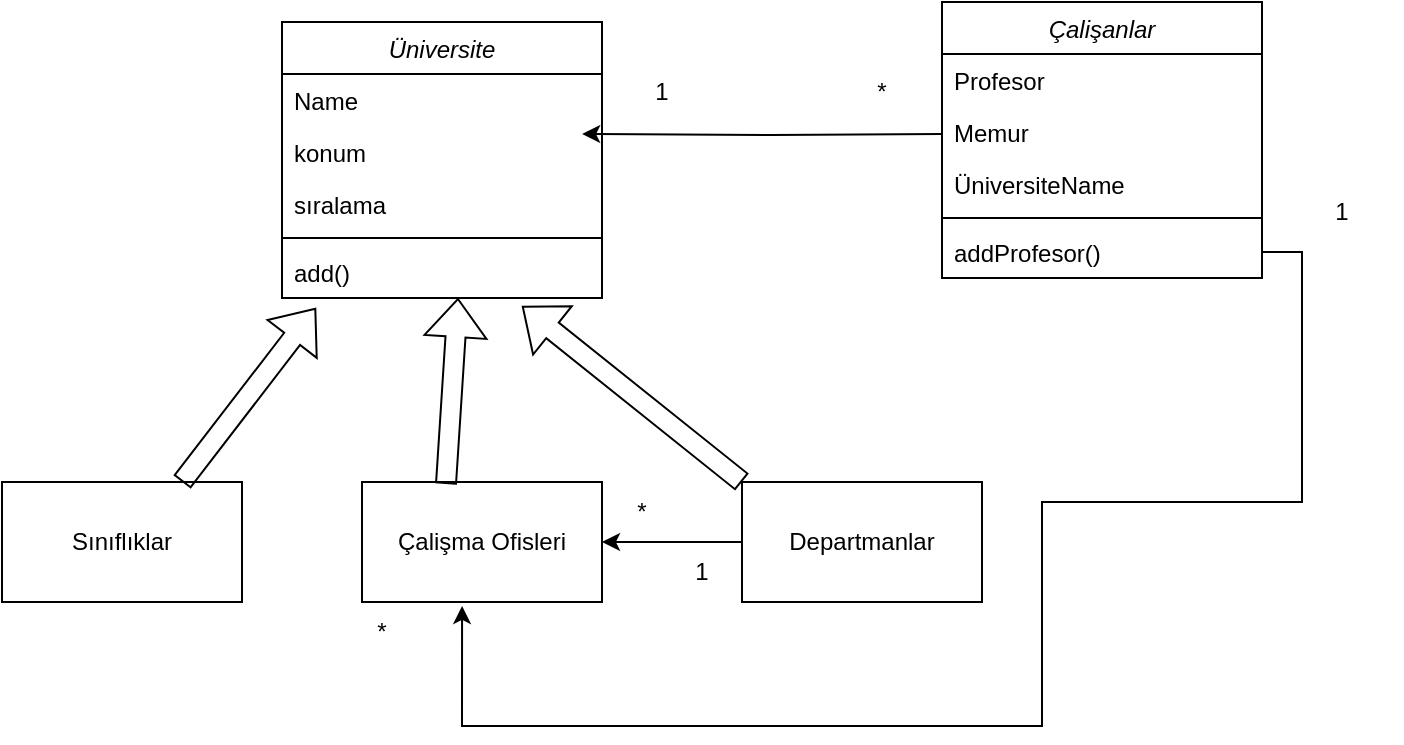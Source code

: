 <mxfile version="15.6.6" type="github">
  <diagram id="C5RBs43oDa-KdzZeNtuy" name="Page-1">
    <mxGraphModel dx="868" dy="488" grid="1" gridSize="10" guides="1" tooltips="1" connect="1" arrows="1" fold="1" page="1" pageScale="1" pageWidth="827" pageHeight="1169" math="0" shadow="0">
      <root>
        <mxCell id="WIyWlLk6GJQsqaUBKTNV-0" />
        <mxCell id="WIyWlLk6GJQsqaUBKTNV-1" parent="WIyWlLk6GJQsqaUBKTNV-0" />
        <mxCell id="zkfFHV4jXpPFQw0GAbJ--0" value="Üniversite" style="swimlane;fontStyle=2;align=center;verticalAlign=top;childLayout=stackLayout;horizontal=1;startSize=26;horizontalStack=0;resizeParent=1;resizeLast=0;collapsible=1;marginBottom=0;rounded=0;shadow=0;strokeWidth=1;fontColor=default;fillColor=default;strokeColor=default;" parent="WIyWlLk6GJQsqaUBKTNV-1" vertex="1">
          <mxGeometry x="220" y="120" width="160" height="138" as="geometry">
            <mxRectangle x="230" y="140" width="160" height="26" as="alternateBounds" />
          </mxGeometry>
        </mxCell>
        <mxCell id="zkfFHV4jXpPFQw0GAbJ--1" value="Name" style="text;align=left;verticalAlign=top;spacingLeft=4;spacingRight=4;overflow=hidden;rotatable=0;points=[[0,0.5],[1,0.5]];portConstraint=eastwest;" parent="zkfFHV4jXpPFQw0GAbJ--0" vertex="1">
          <mxGeometry y="26" width="160" height="26" as="geometry" />
        </mxCell>
        <mxCell id="zkfFHV4jXpPFQw0GAbJ--2" value="konum" style="text;align=left;verticalAlign=top;spacingLeft=4;spacingRight=4;overflow=hidden;rotatable=0;points=[[0,0.5],[1,0.5]];portConstraint=eastwest;rounded=0;shadow=0;html=0;fontColor=default;" parent="zkfFHV4jXpPFQw0GAbJ--0" vertex="1">
          <mxGeometry y="52" width="160" height="26" as="geometry" />
        </mxCell>
        <mxCell id="zkfFHV4jXpPFQw0GAbJ--3" value="sıralama" style="text;align=left;verticalAlign=top;spacingLeft=4;spacingRight=4;overflow=hidden;rotatable=0;points=[[0,0.5],[1,0.5]];portConstraint=eastwest;rounded=0;shadow=0;html=0;fontColor=default;" parent="zkfFHV4jXpPFQw0GAbJ--0" vertex="1">
          <mxGeometry y="78" width="160" height="26" as="geometry" />
        </mxCell>
        <mxCell id="zkfFHV4jXpPFQw0GAbJ--4" value="" style="line;html=1;strokeWidth=1;align=left;verticalAlign=middle;spacingTop=-1;spacingLeft=3;spacingRight=3;rotatable=0;labelPosition=right;points=[];portConstraint=eastwest;" parent="zkfFHV4jXpPFQw0GAbJ--0" vertex="1">
          <mxGeometry y="104" width="160" height="8" as="geometry" />
        </mxCell>
        <mxCell id="zkfFHV4jXpPFQw0GAbJ--5" value="add()" style="text;align=left;verticalAlign=top;spacingLeft=4;spacingRight=4;overflow=hidden;rotatable=0;points=[[0,0.5],[1,0.5]];portConstraint=eastwest;fontColor=default;" parent="zkfFHV4jXpPFQw0GAbJ--0" vertex="1">
          <mxGeometry y="112" width="160" height="26" as="geometry" />
        </mxCell>
        <mxCell id="TlZe9wdva9xoDusKWeGR-0" value="Sınıflıklar" style="rounded=0;whiteSpace=wrap;html=1;fontColor=default;fillColor=default;strokeColor=default;" vertex="1" parent="WIyWlLk6GJQsqaUBKTNV-1">
          <mxGeometry x="80" y="350" width="120" height="60" as="geometry" />
        </mxCell>
        <mxCell id="TlZe9wdva9xoDusKWeGR-2" value="Çalişma Ofisleri&lt;span style=&quot;font-family: monospace; font-size: 0px;&quot;&gt;%3CmxGraphModel%3E%3Croot%3E%3CmxCell%20id%3D%220%22%2F%3E%3CmxCell%20id%3D%221%22%20parent%3D%220%22%2F%3E%3CmxCell%20id%3D%222%22%20value%3D%22S%C4%B1n%C4%B1fl%C4%B1klar%22%20style%3D%22rounded%3D0%3BwhiteSpace%3Dwrap%3Bhtml%3D1%3BfontColor%3Ddefault%3BfillColor%3Ddefault%3BstrokeColor%3Ddefault%3B%22%20vertex%3D%221%22%20parent%3D%221%22%3E%3CmxGeometry%20x%3D%2280%22%20y%3D%22350%22%20width%3D%22120%22%20height%3D%2260%22%20as%3D%22geometry%22%2F%3E%3C%2FmxCell%3E%3C%2Froot%3E%3C%2FmxGraphModel%3E&lt;/span&gt;" style="rounded=0;whiteSpace=wrap;html=1;fontColor=default;fillColor=default;strokeColor=default;" vertex="1" parent="WIyWlLk6GJQsqaUBKTNV-1">
          <mxGeometry x="260" y="350" width="120" height="60" as="geometry" />
        </mxCell>
        <mxCell id="TlZe9wdva9xoDusKWeGR-7" style="edgeStyle=orthogonalEdgeStyle;rounded=0;orthogonalLoop=1;jettySize=auto;html=1;entryX=1;entryY=0.5;entryDx=0;entryDy=0;labelBackgroundColor=default;fontColor=default;strokeColor=default;" edge="1" parent="WIyWlLk6GJQsqaUBKTNV-1" source="TlZe9wdva9xoDusKWeGR-3" target="TlZe9wdva9xoDusKWeGR-2">
          <mxGeometry relative="1" as="geometry" />
        </mxCell>
        <mxCell id="TlZe9wdva9xoDusKWeGR-3" value="Departmanlar" style="rounded=0;whiteSpace=wrap;html=1;fontColor=default;fillColor=default;strokeColor=default;" vertex="1" parent="WIyWlLk6GJQsqaUBKTNV-1">
          <mxGeometry x="450" y="350" width="120" height="60" as="geometry" />
        </mxCell>
        <mxCell id="TlZe9wdva9xoDusKWeGR-4" value="" style="shape=flexArrow;endArrow=classic;html=1;rounded=0;labelBackgroundColor=default;fontColor=default;strokeColor=default;entryX=0.55;entryY=1;entryDx=0;entryDy=0;entryPerimeter=0;exitX=0.35;exitY=0.017;exitDx=0;exitDy=0;exitPerimeter=0;" edge="1" parent="WIyWlLk6GJQsqaUBKTNV-1" source="TlZe9wdva9xoDusKWeGR-2" target="zkfFHV4jXpPFQw0GAbJ--5">
          <mxGeometry width="50" height="50" relative="1" as="geometry">
            <mxPoint x="300" y="340" as="sourcePoint" />
            <mxPoint x="350" y="290" as="targetPoint" />
          </mxGeometry>
        </mxCell>
        <mxCell id="TlZe9wdva9xoDusKWeGR-5" value="" style="shape=flexArrow;endArrow=classic;html=1;rounded=0;labelBackgroundColor=default;fontColor=default;strokeColor=default;entryX=0.75;entryY=1.154;entryDx=0;entryDy=0;entryPerimeter=0;" edge="1" parent="WIyWlLk6GJQsqaUBKTNV-1" target="zkfFHV4jXpPFQw0GAbJ--5">
          <mxGeometry width="50" height="50" relative="1" as="geometry">
            <mxPoint x="450" y="350" as="sourcePoint" />
            <mxPoint x="458" y="268" as="targetPoint" />
          </mxGeometry>
        </mxCell>
        <mxCell id="TlZe9wdva9xoDusKWeGR-6" value="" style="shape=flexArrow;endArrow=classic;html=1;rounded=0;labelBackgroundColor=default;fontColor=default;strokeColor=default;entryX=0.106;entryY=1.192;entryDx=0;entryDy=0;entryPerimeter=0;exitX=0.75;exitY=0;exitDx=0;exitDy=0;" edge="1" parent="WIyWlLk6GJQsqaUBKTNV-1" source="TlZe9wdva9xoDusKWeGR-0" target="zkfFHV4jXpPFQw0GAbJ--5">
          <mxGeometry width="50" height="50" relative="1" as="geometry">
            <mxPoint x="220" y="340" as="sourcePoint" />
            <mxPoint x="228" y="258" as="targetPoint" />
          </mxGeometry>
        </mxCell>
        <mxCell id="TlZe9wdva9xoDusKWeGR-9" style="edgeStyle=orthogonalEdgeStyle;rounded=0;orthogonalLoop=1;jettySize=auto;html=1;entryX=0.938;entryY=0.154;entryDx=0;entryDy=0;entryPerimeter=0;labelBackgroundColor=default;fontColor=default;strokeColor=default;" edge="1" parent="WIyWlLk6GJQsqaUBKTNV-1" target="zkfFHV4jXpPFQw0GAbJ--2">
          <mxGeometry relative="1" as="geometry">
            <mxPoint x="550" y="176.004" as="sourcePoint" />
          </mxGeometry>
        </mxCell>
        <mxCell id="TlZe9wdva9xoDusKWeGR-10" value="Çalişanlar" style="swimlane;fontStyle=2;align=center;verticalAlign=top;childLayout=stackLayout;horizontal=1;startSize=26;horizontalStack=0;resizeParent=1;resizeLast=0;collapsible=1;marginBottom=0;rounded=0;shadow=0;strokeWidth=1;fontColor=default;fillColor=default;strokeColor=default;" vertex="1" parent="WIyWlLk6GJQsqaUBKTNV-1">
          <mxGeometry x="550" y="110" width="160" height="138" as="geometry">
            <mxRectangle x="230" y="140" width="160" height="26" as="alternateBounds" />
          </mxGeometry>
        </mxCell>
        <mxCell id="TlZe9wdva9xoDusKWeGR-11" value="Profesor" style="text;align=left;verticalAlign=top;spacingLeft=4;spacingRight=4;overflow=hidden;rotatable=0;points=[[0,0.5],[1,0.5]];portConstraint=eastwest;fontColor=default;" vertex="1" parent="TlZe9wdva9xoDusKWeGR-10">
          <mxGeometry y="26" width="160" height="26" as="geometry" />
        </mxCell>
        <mxCell id="TlZe9wdva9xoDusKWeGR-12" value="Memur" style="text;align=left;verticalAlign=top;spacingLeft=4;spacingRight=4;overflow=hidden;rotatable=0;points=[[0,0.5],[1,0.5]];portConstraint=eastwest;rounded=0;shadow=0;html=0;fontColor=default;" vertex="1" parent="TlZe9wdva9xoDusKWeGR-10">
          <mxGeometry y="52" width="160" height="26" as="geometry" />
        </mxCell>
        <mxCell id="TlZe9wdva9xoDusKWeGR-13" value="ÜniversiteName" style="text;align=left;verticalAlign=top;spacingLeft=4;spacingRight=4;overflow=hidden;rotatable=0;points=[[0,0.5],[1,0.5]];portConstraint=eastwest;rounded=0;shadow=0;html=0;fontColor=default;" vertex="1" parent="TlZe9wdva9xoDusKWeGR-10">
          <mxGeometry y="78" width="160" height="26" as="geometry" />
        </mxCell>
        <mxCell id="TlZe9wdva9xoDusKWeGR-14" value="" style="line;html=1;strokeWidth=1;align=left;verticalAlign=middle;spacingTop=-1;spacingLeft=3;spacingRight=3;rotatable=0;labelPosition=right;points=[];portConstraint=eastwest;" vertex="1" parent="TlZe9wdva9xoDusKWeGR-10">
          <mxGeometry y="104" width="160" height="8" as="geometry" />
        </mxCell>
        <mxCell id="TlZe9wdva9xoDusKWeGR-15" value="addProfesor()&#xa;" style="text;align=left;verticalAlign=top;spacingLeft=4;spacingRight=4;overflow=hidden;rotatable=0;points=[[0,0.5],[1,0.5]];portConstraint=eastwest;fontColor=default;" vertex="1" parent="TlZe9wdva9xoDusKWeGR-10">
          <mxGeometry y="112" width="160" height="26" as="geometry" />
        </mxCell>
        <mxCell id="TlZe9wdva9xoDusKWeGR-16" style="edgeStyle=orthogonalEdgeStyle;rounded=0;orthogonalLoop=1;jettySize=auto;html=1;labelBackgroundColor=default;fontColor=default;strokeColor=default;entryX=0.417;entryY=1.033;entryDx=0;entryDy=0;entryPerimeter=0;" edge="1" parent="WIyWlLk6GJQsqaUBKTNV-1" source="TlZe9wdva9xoDusKWeGR-15" target="TlZe9wdva9xoDusKWeGR-2">
          <mxGeometry relative="1" as="geometry">
            <mxPoint x="320" y="470" as="targetPoint" />
            <Array as="points">
              <mxPoint x="730" y="235" />
              <mxPoint x="730" y="360" />
              <mxPoint x="600" y="360" />
              <mxPoint x="600" y="472" />
              <mxPoint x="310" y="472" />
            </Array>
          </mxGeometry>
        </mxCell>
        <mxCell id="TlZe9wdva9xoDusKWeGR-18" value="1" style="text;html=1;strokeColor=none;fillColor=none;align=center;verticalAlign=middle;whiteSpace=wrap;rounded=0;fontColor=default;" vertex="1" parent="WIyWlLk6GJQsqaUBKTNV-1">
          <mxGeometry x="720" y="200" width="60" height="30" as="geometry" />
        </mxCell>
        <mxCell id="TlZe9wdva9xoDusKWeGR-19" value="*" style="text;html=1;strokeColor=none;fillColor=none;align=center;verticalAlign=middle;whiteSpace=wrap;rounded=0;fontColor=default;" vertex="1" parent="WIyWlLk6GJQsqaUBKTNV-1">
          <mxGeometry x="240" y="410" width="60" height="30" as="geometry" />
        </mxCell>
        <mxCell id="TlZe9wdva9xoDusKWeGR-20" value="*" style="text;html=1;strokeColor=none;fillColor=none;align=center;verticalAlign=middle;whiteSpace=wrap;rounded=0;fontColor=default;" vertex="1" parent="WIyWlLk6GJQsqaUBKTNV-1">
          <mxGeometry x="370" y="350" width="60" height="30" as="geometry" />
        </mxCell>
        <mxCell id="TlZe9wdva9xoDusKWeGR-21" value="1" style="text;html=1;strokeColor=none;fillColor=none;align=center;verticalAlign=middle;whiteSpace=wrap;rounded=0;fontColor=default;" vertex="1" parent="WIyWlLk6GJQsqaUBKTNV-1">
          <mxGeometry x="400" y="380" width="60" height="30" as="geometry" />
        </mxCell>
        <mxCell id="TlZe9wdva9xoDusKWeGR-22" value="*" style="text;html=1;strokeColor=none;fillColor=none;align=center;verticalAlign=middle;whiteSpace=wrap;rounded=0;fontColor=default;" vertex="1" parent="WIyWlLk6GJQsqaUBKTNV-1">
          <mxGeometry x="490" y="140" width="60" height="30" as="geometry" />
        </mxCell>
        <mxCell id="TlZe9wdva9xoDusKWeGR-23" value="1" style="text;html=1;strokeColor=none;fillColor=none;align=center;verticalAlign=middle;whiteSpace=wrap;rounded=0;fontColor=default;" vertex="1" parent="WIyWlLk6GJQsqaUBKTNV-1">
          <mxGeometry x="380" y="140" width="60" height="30" as="geometry" />
        </mxCell>
      </root>
    </mxGraphModel>
  </diagram>
</mxfile>
